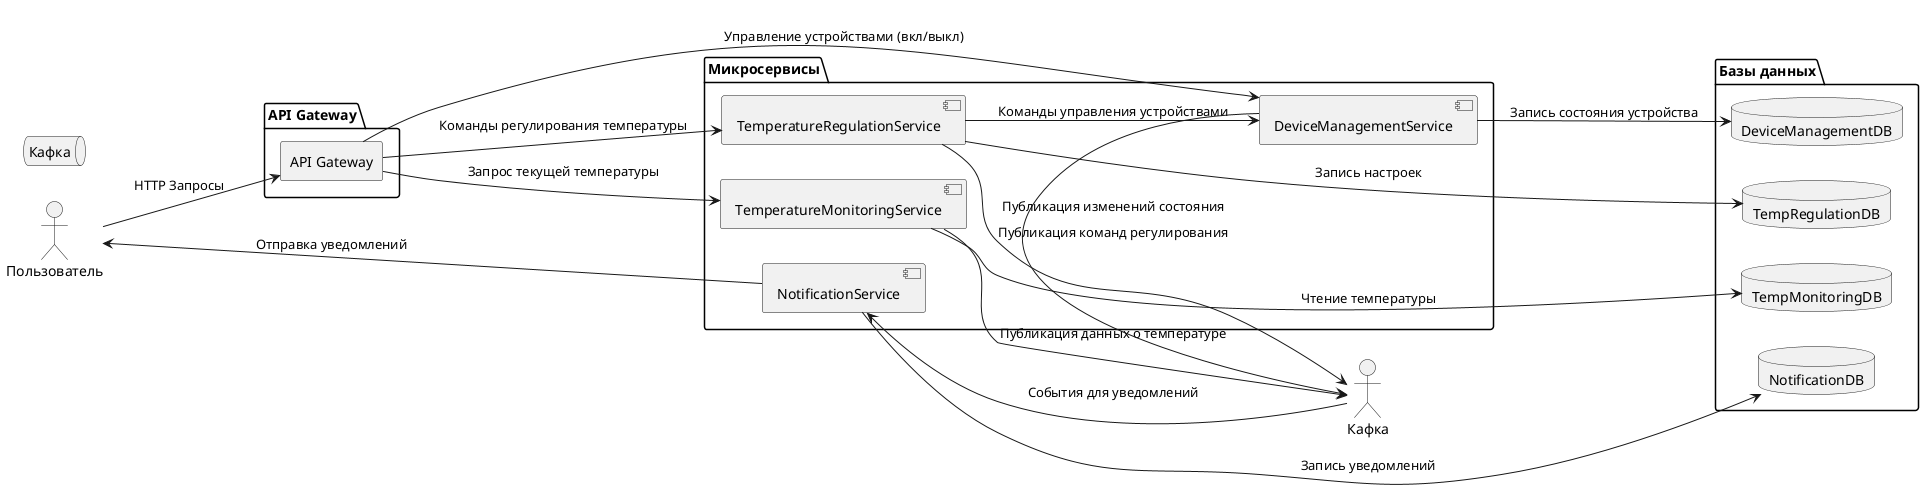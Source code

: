 
@startuml
left to right direction

actor User as "Пользователь"

package "API Gateway" {
  rectangle "API Gateway" as API_Gateway
}

package "Микросервисы" {
  component TemperatureMonitoringService as TMS
  component TemperatureRegulationService as TRS
  component DeviceManagementService as DMS
  component NotificationService as NS
}

package "Базы данных" {
  database TempMonitoringDB as TMDB
  database TempRegulationDB as TRDB
  database DeviceManagementDB as DMDB
  database NotificationDB as NDB
}

queue Kafka as "Кафка"

User --> API_Gateway : "HTTP Запросы"
API_Gateway --> TMS : "Запрос текущей температуры"
TMS --> TMDB : "Чтение температуры"
TMS --> "Кафка" : "Публикация данных о температуре"

API_Gateway --> TRS : "Команды регулирования температуры"
TRS --> TRDB : "Запись настроек"
TRS --> DMS : "Команды управления устройствами"

API_Gateway --> DMS : "Управление устройствами (вкл/выкл)"
DMS --> DMDB : "Запись состояния устройства"
DMS --> "Кафка" : "Публикация изменений состояния"

TRS --> "Кафка" : "Публикация команд регулирования"

"Кафка" --> NS : "События для уведомлений"
NS --> NDB : "Запись уведомлений"
NS --> User : "Отправка уведомлений"

@enduml
